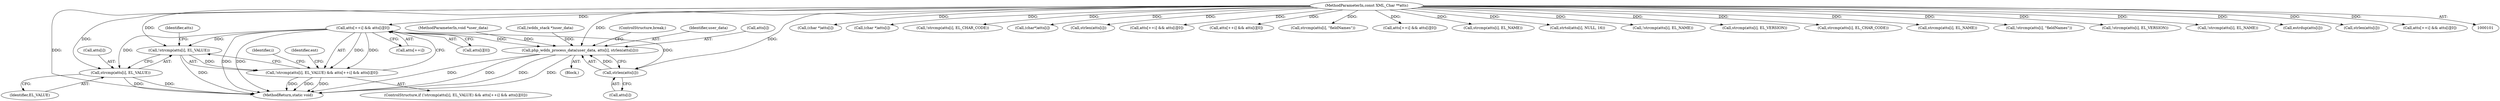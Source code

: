 digraph "1_php-src_c4cca4c20e75359c9a13a1f9a36cb7b4e9601d29?w=1@array" {
"1000362" [label="(Call,atts[++i] && atts[i][0])"];
"1000104" [label="(MethodParameterIn,const XML_Char **atts)"];
"1000356" [label="(Call,!strcmp(atts[i], EL_VALUE))"];
"1000355" [label="(Call,!strcmp(atts[i], EL_VALUE) && atts[++i] && atts[i][0])"];
"1000357" [label="(Call,strcmp(atts[i], EL_VALUE))"];
"1000401" [label="(Call,php_wddx_process_data(user_data, atts[i], strlen(atts[i])))"];
"1000406" [label="(Call,strlen(atts[i]))"];
"1000627" [label="(Call,(char *)atts[i])"];
"1000638" [label="(Call,(char *)atts[i])"];
"1000256" [label="(Call,!strcmp(atts[i], EL_CHAR_CODE))"];
"1000797" [label="(Call,(char*)atts[i])"];
"1000803" [label="(Call,strlen(atts[i]))"];
"1000410" [label="(ControlStructure,break;)"];
"1000358" [label="(Call,atts[i])"];
"1000362" [label="(Call,atts[++i] && atts[i][0])"];
"1000372" [label="(Block,)"];
"1000762" [label="(Call,atts[++i] && atts[i][0])"];
"1000402" [label="(Identifier,user_data)"];
"1000403" [label="(Call,atts[i])"];
"1000262" [label="(Call,atts[++i] && atts[i][0])"];
"1000407" [label="(Call,atts[i])"];
"1000603" [label="(Call,strcmp(atts[i], \"fieldNames\"))"];
"1000357" [label="(Call,strcmp(atts[i], EL_VALUE))"];
"1000401" [label="(Call,php_wddx_process_data(user_data, atts[i], strlen(atts[i])))"];
"1000352" [label="(Identifier,i)"];
"1000356" [label="(Call,!strcmp(atts[i], EL_VALUE))"];
"1000104" [label="(MethodParameterIn,const XML_Char **atts)"];
"1000538" [label="(Call,atts[++i] && atts[i][0])"];
"1000864" [label="(MethodReturn,static void)"];
"1000533" [label="(Call,strcmp(atts[i], EL_NAME))"];
"1000281" [label="(Call,strtol(atts[i], NULL, 16))"];
"1000532" [label="(Call,!strcmp(atts[i], EL_NAME))"];
"1000134" [label="(Call,strcmp(atts[i], EL_VERSION))"];
"1000361" [label="(Identifier,EL_VALUE)"];
"1000257" [label="(Call,strcmp(atts[i], EL_CHAR_CODE))"];
"1000757" [label="(Call,strcmp(atts[i], EL_NAME))"];
"1000355" [label="(Call,!strcmp(atts[i], EL_VALUE) && atts[++i] && atts[i][0])"];
"1000102" [label="(MethodParameterIn,void *user_data)"];
"1000363" [label="(Call,atts[++i])"];
"1000364" [label="(Identifier,atts)"];
"1000602" [label="(Call,!strcmp(atts[i], \"fieldNames\"))"];
"1000133" [label="(Call,!strcmp(atts[i], EL_VERSION))"];
"1000367" [label="(Call,atts[i][0])"];
"1000110" [label="(Call,(wddx_stack *)user_data)"];
"1000756" [label="(Call,!strcmp(atts[i], EL_NAME))"];
"1000354" [label="(ControlStructure,if (!strcmp(atts[i], EL_VALUE) && atts[++i] && atts[i][0]))"];
"1000561" [label="(Call,estrdup(atts[i]))"];
"1000632" [label="(Call,strlen(atts[i]))"];
"1000608" [label="(Call,atts[++i] && atts[i][0])"];
"1000406" [label="(Call,strlen(atts[i]))"];
"1000375" [label="(Identifier,ent)"];
"1000362" -> "1000355"  [label="AST: "];
"1000362" -> "1000363"  [label="CFG: "];
"1000362" -> "1000367"  [label="CFG: "];
"1000363" -> "1000362"  [label="AST: "];
"1000367" -> "1000362"  [label="AST: "];
"1000355" -> "1000362"  [label="CFG: "];
"1000362" -> "1000864"  [label="DDG: "];
"1000362" -> "1000864"  [label="DDG: "];
"1000362" -> "1000356"  [label="DDG: "];
"1000362" -> "1000357"  [label="DDG: "];
"1000362" -> "1000355"  [label="DDG: "];
"1000362" -> "1000355"  [label="DDG: "];
"1000104" -> "1000362"  [label="DDG: "];
"1000362" -> "1000401"  [label="DDG: "];
"1000362" -> "1000406"  [label="DDG: "];
"1000104" -> "1000101"  [label="AST: "];
"1000104" -> "1000864"  [label="DDG: "];
"1000104" -> "1000133"  [label="DDG: "];
"1000104" -> "1000134"  [label="DDG: "];
"1000104" -> "1000256"  [label="DDG: "];
"1000104" -> "1000257"  [label="DDG: "];
"1000104" -> "1000262"  [label="DDG: "];
"1000104" -> "1000281"  [label="DDG: "];
"1000104" -> "1000356"  [label="DDG: "];
"1000104" -> "1000357"  [label="DDG: "];
"1000104" -> "1000401"  [label="DDG: "];
"1000104" -> "1000406"  [label="DDG: "];
"1000104" -> "1000532"  [label="DDG: "];
"1000104" -> "1000533"  [label="DDG: "];
"1000104" -> "1000538"  [label="DDG: "];
"1000104" -> "1000561"  [label="DDG: "];
"1000104" -> "1000602"  [label="DDG: "];
"1000104" -> "1000603"  [label="DDG: "];
"1000104" -> "1000608"  [label="DDG: "];
"1000104" -> "1000627"  [label="DDG: "];
"1000104" -> "1000632"  [label="DDG: "];
"1000104" -> "1000638"  [label="DDG: "];
"1000104" -> "1000756"  [label="DDG: "];
"1000104" -> "1000757"  [label="DDG: "];
"1000104" -> "1000762"  [label="DDG: "];
"1000104" -> "1000797"  [label="DDG: "];
"1000104" -> "1000803"  [label="DDG: "];
"1000356" -> "1000355"  [label="AST: "];
"1000356" -> "1000357"  [label="CFG: "];
"1000357" -> "1000356"  [label="AST: "];
"1000364" -> "1000356"  [label="CFG: "];
"1000355" -> "1000356"  [label="CFG: "];
"1000356" -> "1000864"  [label="DDG: "];
"1000356" -> "1000355"  [label="DDG: "];
"1000355" -> "1000354"  [label="AST: "];
"1000375" -> "1000355"  [label="CFG: "];
"1000352" -> "1000355"  [label="CFG: "];
"1000355" -> "1000864"  [label="DDG: "];
"1000355" -> "1000864"  [label="DDG: "];
"1000355" -> "1000864"  [label="DDG: "];
"1000357" -> "1000361"  [label="CFG: "];
"1000358" -> "1000357"  [label="AST: "];
"1000361" -> "1000357"  [label="AST: "];
"1000357" -> "1000864"  [label="DDG: "];
"1000357" -> "1000864"  [label="DDG: "];
"1000401" -> "1000372"  [label="AST: "];
"1000401" -> "1000406"  [label="CFG: "];
"1000402" -> "1000401"  [label="AST: "];
"1000403" -> "1000401"  [label="AST: "];
"1000406" -> "1000401"  [label="AST: "];
"1000410" -> "1000401"  [label="CFG: "];
"1000401" -> "1000864"  [label="DDG: "];
"1000401" -> "1000864"  [label="DDG: "];
"1000401" -> "1000864"  [label="DDG: "];
"1000401" -> "1000864"  [label="DDG: "];
"1000110" -> "1000401"  [label="DDG: "];
"1000102" -> "1000401"  [label="DDG: "];
"1000406" -> "1000401"  [label="DDG: "];
"1000406" -> "1000407"  [label="CFG: "];
"1000407" -> "1000406"  [label="AST: "];
}
